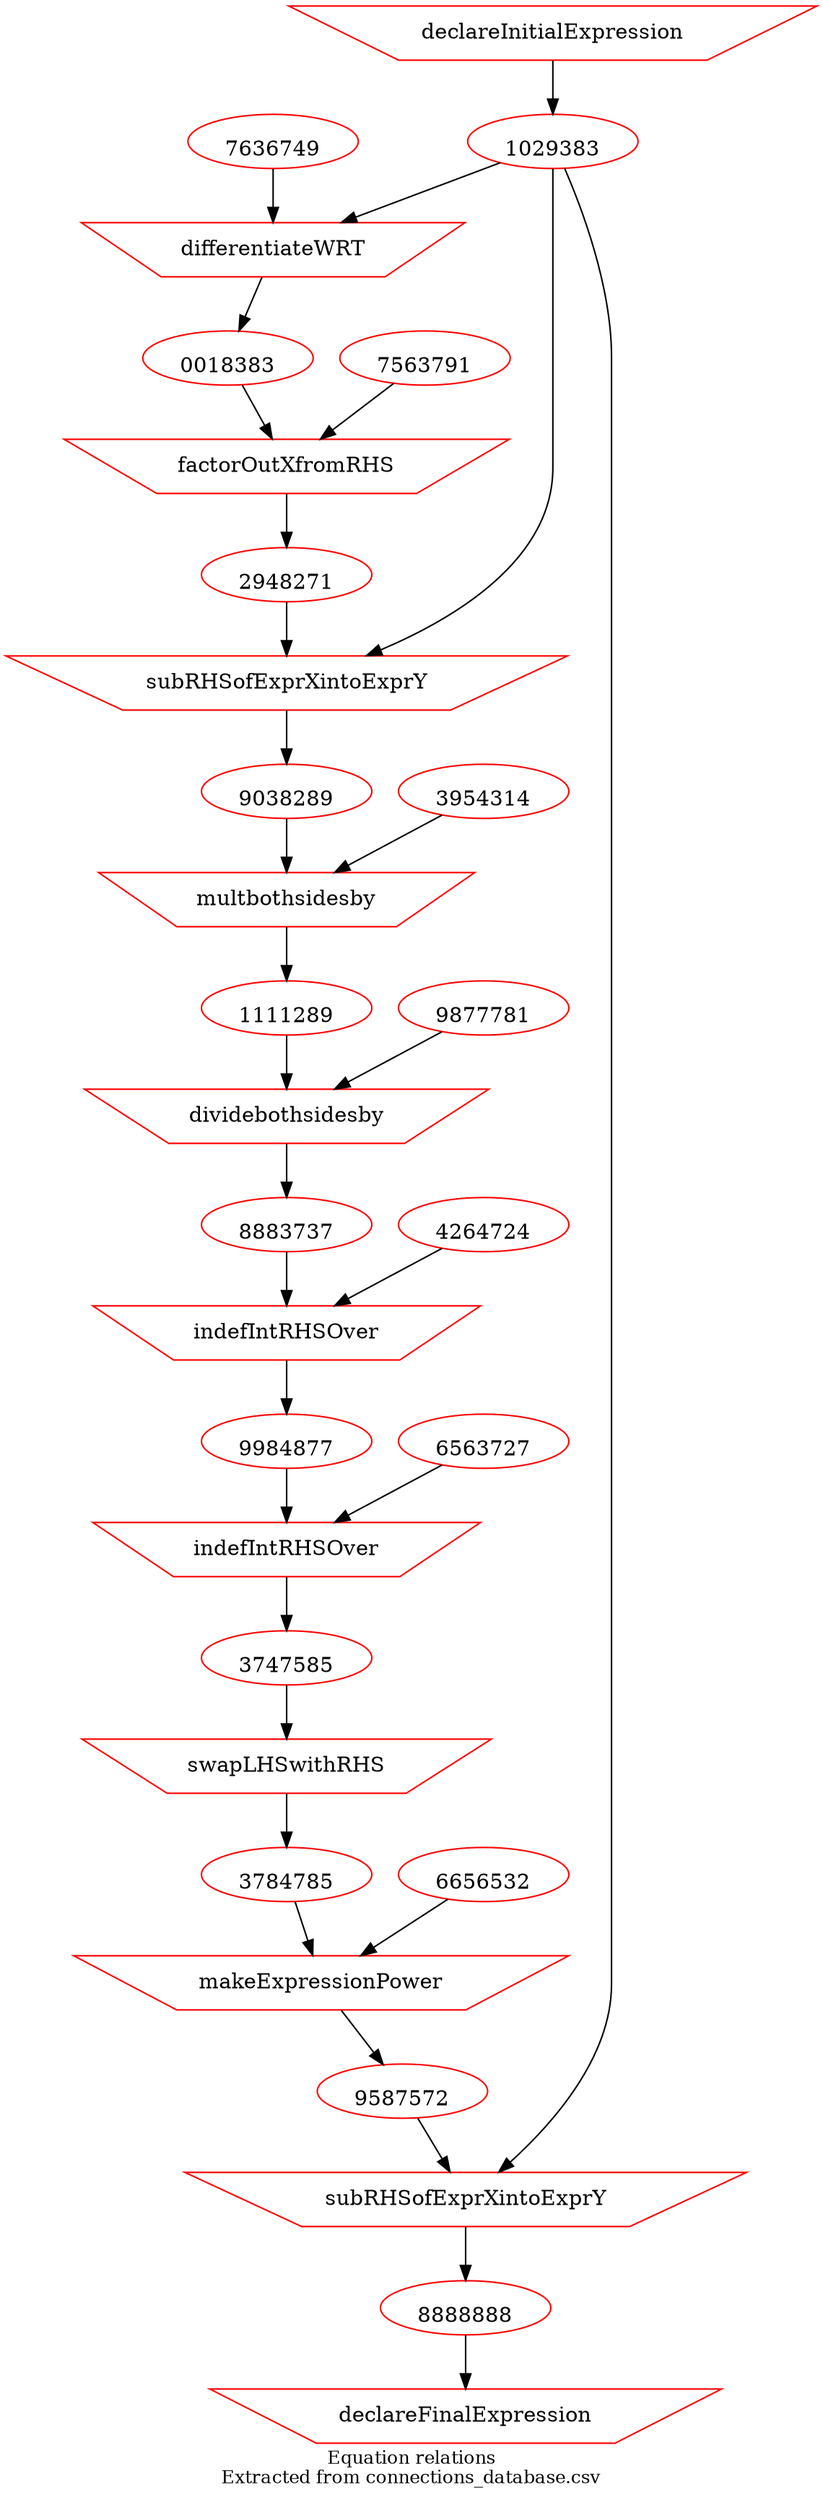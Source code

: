 digraph physicsDerivation {
overlap = false;
label="Equation relations\nExtracted from connections_database.csv";
fontsize=12;
7364656 -> 1029383;
7636749 -> 6463728;
1029383 -> 6463728;
6463728 -> 0018383;
7563791 -> 4614728;
0018383 -> 4614728;
4614728 -> 2948271;
2948271 -> 7466748;
1029383 -> 7466748;
7466748 -> 9038289;
3954314 -> 2741906;
9038289 -> 2741906;
2741906 -> 1111289;
9877781 -> 6466378;
1111289 -> 6466378;
6466378 -> 8883737;
4264724 -> 1848471;
8883737 -> 1848471;
1848471 -> 9984877;
6563727 -> 6462728;
9984877 -> 6462728;
6462728 -> 3747585;
3747585 -> 7563728;
7563728 -> 3784785;
6656532 -> 1029890;
3784785 -> 1029890;
1029890 -> 9587572;
9587572 -> 7566272;
1029383 -> 7566272;
7566272 -> 8888888;
8888888 -> 7561612;
0018383 [shape=ellipse, color=red,image="../../expressions/9429829482.png",labelloc=b,URL="http://output.com"];
1029383 [shape=ellipse, color=red,image="../../expressions/9492920340.png",labelloc=b,URL="http://output.com"];
1111289 [shape=ellipse, color=red,image="../../expressions/9848292229.png",labelloc=b,URL="http://output.com"];
2948271 [shape=ellipse, color=red,image="../../expressions/9482984922.png",labelloc=b,URL="http://output.com"];
3747585 [shape=ellipse, color=red,image="../../expressions/4928239482.png",labelloc=b,URL="http://output.com"];
3784785 [shape=ellipse, color=red,image="../../expressions/4923339482.png",labelloc=b,URL="http://output.com"];
8883737 [shape=ellipse, color=red,image="../../expressions/9482113948.png",labelloc=b,URL="http://output.com"];
8888888 [shape=ellipse, color=red,image="../../expressions/4938429483.png",labelloc=b,URL="http://output.com"];
9038289 [shape=ellipse, color=red,image="../../expressions/9848294829.png",labelloc=b,URL="http://output.com"];
9587572 [shape=ellipse, color=red,image="../../expressions/9482923849.png",labelloc=b,URL="http://output.com"];
9984877 [shape=ellipse, color=red,image="../../expressions/9482943948.png",labelloc=b,URL="http://output.com"];
1029890 [shape=invtrapezium, color=red,label="makeExpressionPower"];
1848471 [shape=invtrapezium, color=red,label="indefIntRHSOver"];
2741906 [shape=invtrapezium, color=red,label="multbothsidesby"];
4614728 [shape=invtrapezium, color=red,label="factorOutXfromRHS"];
6462728 [shape=invtrapezium, color=red,label="indefIntRHSOver"];
6463728 [shape=invtrapezium, color=red,label="differentiateWRT"];
6466378 [shape=invtrapezium, color=red,label="dividebothsidesby"];
7364656 [shape=invtrapezium, color=red,label="declareInitialExpression"];
7466748 [shape=invtrapezium, color=red,label="subRHSofExprXintoExprY"];
7561612 [shape=invtrapezium, color=red,label="declareFinalExpression"];
7563728 [shape=invtrapezium, color=red,label="swapLHSwithRHS"];
7566272 [shape=invtrapezium, color=red,label="subRHSofExprXintoExprY"];
3954314 [shape=ellipse, color=red,image="../../feeds/3954314.png",labelloc=b,URL="http://feed.com"];
4264724 [shape=ellipse, color=red,image="../../feeds/4264724.png",labelloc=b,URL="http://feed.com"];
6563727 [shape=ellipse, color=red,image="../../feeds/6563727.png",labelloc=b,URL="http://feed.com"];
6656532 [shape=ellipse, color=red,image="../../feeds/6656532.png",labelloc=b,URL="http://feed.com"];
7563791 [shape=ellipse, color=red,image="../../feeds/7563791.png",labelloc=b,URL="http://feed.com"];
7636749 [shape=ellipse, color=red,image="../../feeds/7636749.png",labelloc=b,URL="http://feed.com"];
9877781 [shape=ellipse, color=red,image="../../feeds/9877781.png",labelloc=b,URL="http://feed.com"];
}
